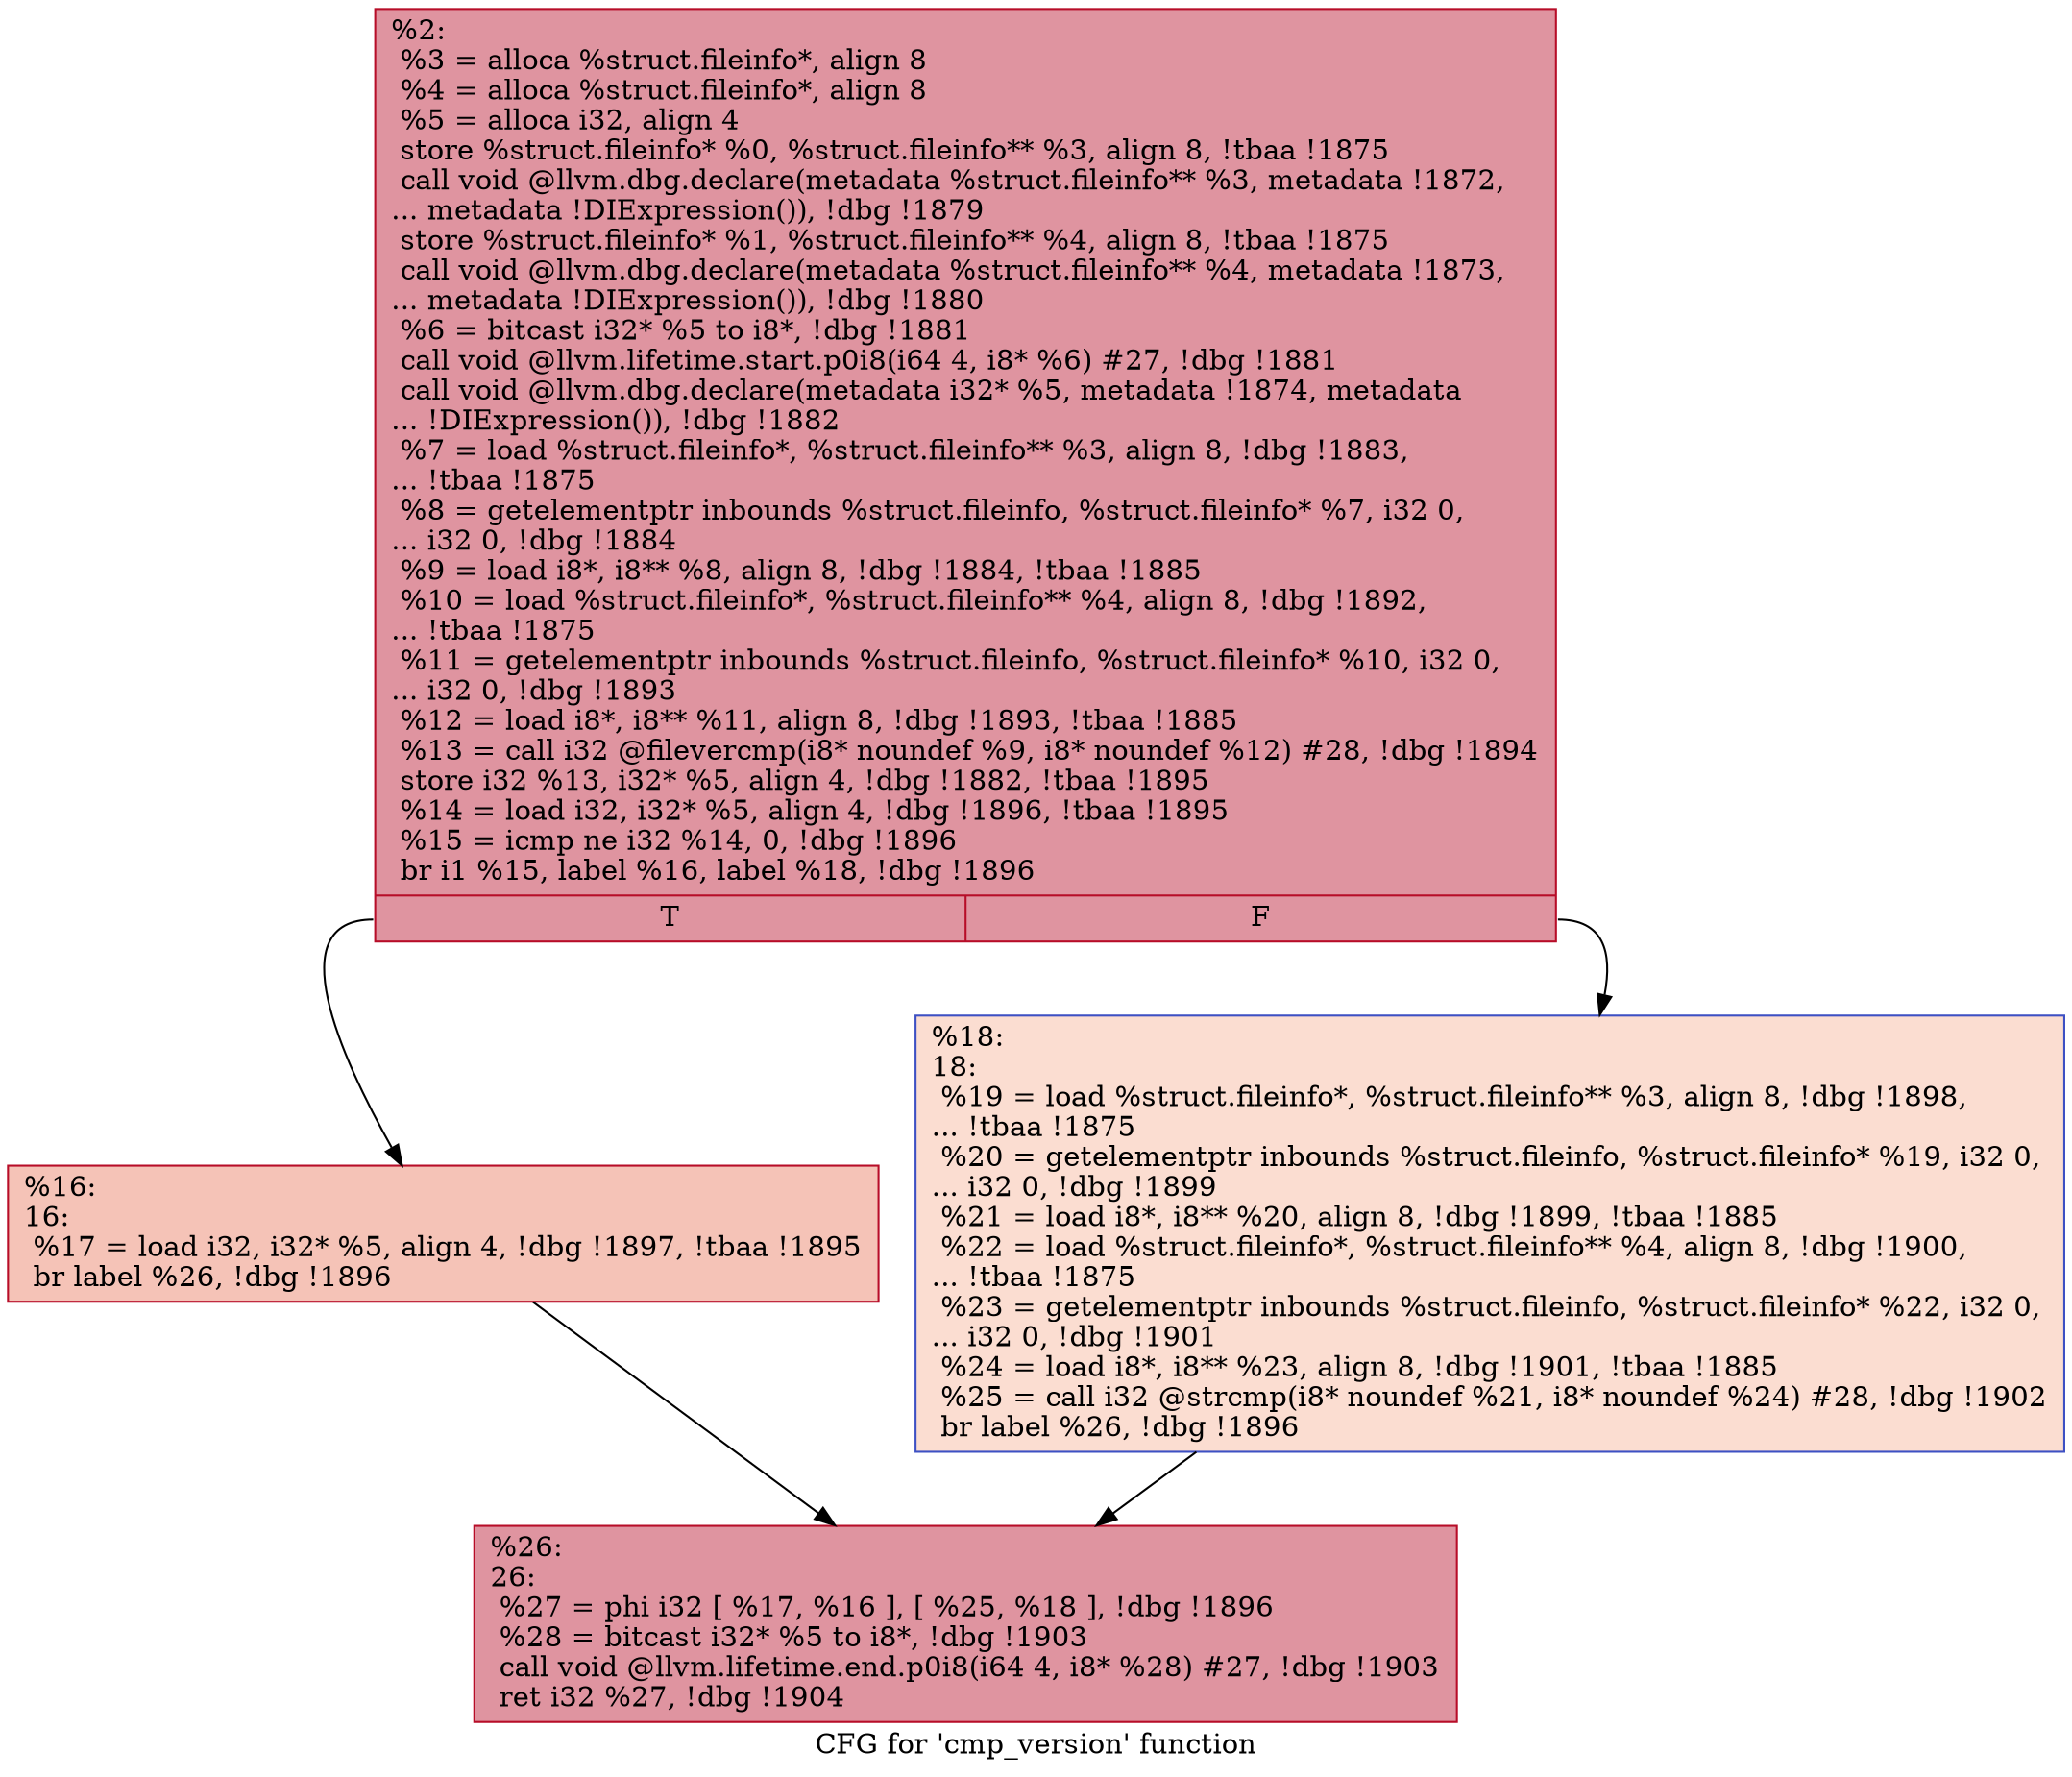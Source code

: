 digraph "CFG for 'cmp_version' function" {
	label="CFG for 'cmp_version' function";

	Node0x2117bb0 [shape=record,color="#b70d28ff", style=filled, fillcolor="#b70d2870",label="{%2:\l  %3 = alloca %struct.fileinfo*, align 8\l  %4 = alloca %struct.fileinfo*, align 8\l  %5 = alloca i32, align 4\l  store %struct.fileinfo* %0, %struct.fileinfo** %3, align 8, !tbaa !1875\l  call void @llvm.dbg.declare(metadata %struct.fileinfo** %3, metadata !1872,\l... metadata !DIExpression()), !dbg !1879\l  store %struct.fileinfo* %1, %struct.fileinfo** %4, align 8, !tbaa !1875\l  call void @llvm.dbg.declare(metadata %struct.fileinfo** %4, metadata !1873,\l... metadata !DIExpression()), !dbg !1880\l  %6 = bitcast i32* %5 to i8*, !dbg !1881\l  call void @llvm.lifetime.start.p0i8(i64 4, i8* %6) #27, !dbg !1881\l  call void @llvm.dbg.declare(metadata i32* %5, metadata !1874, metadata\l... !DIExpression()), !dbg !1882\l  %7 = load %struct.fileinfo*, %struct.fileinfo** %3, align 8, !dbg !1883,\l... !tbaa !1875\l  %8 = getelementptr inbounds %struct.fileinfo, %struct.fileinfo* %7, i32 0,\l... i32 0, !dbg !1884\l  %9 = load i8*, i8** %8, align 8, !dbg !1884, !tbaa !1885\l  %10 = load %struct.fileinfo*, %struct.fileinfo** %4, align 8, !dbg !1892,\l... !tbaa !1875\l  %11 = getelementptr inbounds %struct.fileinfo, %struct.fileinfo* %10, i32 0,\l... i32 0, !dbg !1893\l  %12 = load i8*, i8** %11, align 8, !dbg !1893, !tbaa !1885\l  %13 = call i32 @filevercmp(i8* noundef %9, i8* noundef %12) #28, !dbg !1894\l  store i32 %13, i32* %5, align 4, !dbg !1882, !tbaa !1895\l  %14 = load i32, i32* %5, align 4, !dbg !1896, !tbaa !1895\l  %15 = icmp ne i32 %14, 0, !dbg !1896\l  br i1 %15, label %16, label %18, !dbg !1896\l|{<s0>T|<s1>F}}"];
	Node0x2117bb0:s0 -> Node0x2117c00;
	Node0x2117bb0:s1 -> Node0x2117c50;
	Node0x2117c00 [shape=record,color="#b70d28ff", style=filled, fillcolor="#e8765c70",label="{%16:\l16:                                               \l  %17 = load i32, i32* %5, align 4, !dbg !1897, !tbaa !1895\l  br label %26, !dbg !1896\l}"];
	Node0x2117c00 -> Node0x2117ca0;
	Node0x2117c50 [shape=record,color="#3d50c3ff", style=filled, fillcolor="#f7b39670",label="{%18:\l18:                                               \l  %19 = load %struct.fileinfo*, %struct.fileinfo** %3, align 8, !dbg !1898,\l... !tbaa !1875\l  %20 = getelementptr inbounds %struct.fileinfo, %struct.fileinfo* %19, i32 0,\l... i32 0, !dbg !1899\l  %21 = load i8*, i8** %20, align 8, !dbg !1899, !tbaa !1885\l  %22 = load %struct.fileinfo*, %struct.fileinfo** %4, align 8, !dbg !1900,\l... !tbaa !1875\l  %23 = getelementptr inbounds %struct.fileinfo, %struct.fileinfo* %22, i32 0,\l... i32 0, !dbg !1901\l  %24 = load i8*, i8** %23, align 8, !dbg !1901, !tbaa !1885\l  %25 = call i32 @strcmp(i8* noundef %21, i8* noundef %24) #28, !dbg !1902\l  br label %26, !dbg !1896\l}"];
	Node0x2117c50 -> Node0x2117ca0;
	Node0x2117ca0 [shape=record,color="#b70d28ff", style=filled, fillcolor="#b70d2870",label="{%26:\l26:                                               \l  %27 = phi i32 [ %17, %16 ], [ %25, %18 ], !dbg !1896\l  %28 = bitcast i32* %5 to i8*, !dbg !1903\l  call void @llvm.lifetime.end.p0i8(i64 4, i8* %28) #27, !dbg !1903\l  ret i32 %27, !dbg !1904\l}"];
}
